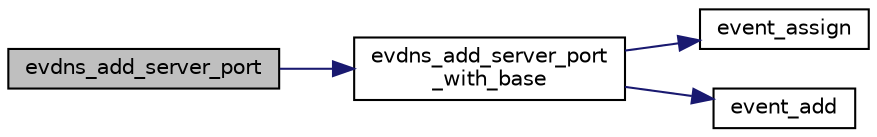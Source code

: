 digraph "evdns_add_server_port"
{
 // LATEX_PDF_SIZE
  edge [fontname="Helvetica",fontsize="10",labelfontname="Helvetica",labelfontsize="10"];
  node [fontname="Helvetica",fontsize="10",shape=record];
  rankdir="LR";
  Node0 [label="evdns_add_server_port",height=0.2,width=0.4,color="black", fillcolor="grey75", style="filled", fontcolor="black",tooltip=" "];
  Node0 -> Node1 [color="midnightblue",fontsize="10",style="solid",fontname="Helvetica"];
  Node1 [label="evdns_add_server_port\l_with_base",height=0.2,width=0.4,color="black", fillcolor="white", style="filled",URL="$dns_8h.html#ad6a51e72173fcb3df380a49e8589635b",tooltip=" "];
  Node1 -> Node2 [color="midnightblue",fontsize="10",style="solid",fontname="Helvetica"];
  Node2 [label="event_assign",height=0.2,width=0.4,color="black", fillcolor="white", style="filled",URL="$event2_2event_8h.html#a71cbaa3e99d66d788985b25c7f53237d",tooltip=" "];
  Node1 -> Node3 [color="midnightblue",fontsize="10",style="solid",fontname="Helvetica"];
  Node3 [label="event_add",height=0.2,width=0.4,color="black", fillcolor="white", style="filled",URL="$event2_2event_8h.html#ab0c85ebe9cf057be1aa17724c701b0c8",tooltip=" "];
}
